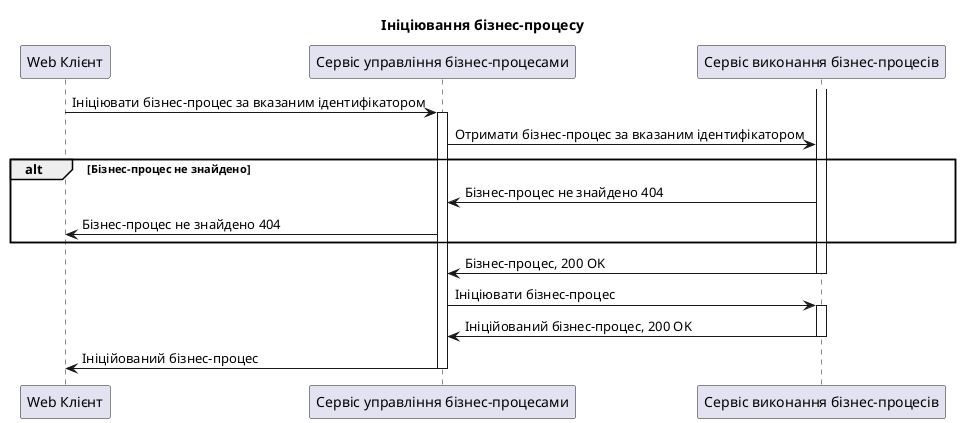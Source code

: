 @startuml
participant "Web Клієнт" as client  order 10
participant "Сервіс управління бізнес-процесами" as service  order 20
participant "Cервіс виконання бізнес-процесів" as bpms order 30
skinparam responseMessageBelowArrow true

title Ініціювання бізнес-процесу
  client -> service: Ініціювати бізнес-процес за вказаним ідентифікатором
  activate service
  service -> bpms: Отримати бізнес-процес за вказаним ідентифікатором
  alt Бізнес-процес не знайдено
    bpms -> service: Бізнес-процес не знайдено 404
    service -> client: Бізнес-процес не знайдено 404
  end
  activate bpms
  bpms -> service: Бізнес-процес, 200 OK
  deactivate bpms
  service -> bpms: Ініціювати бізнес-процес
  activate bpms
  bpms -> service: Ініційований бізнес-процес, 200 OK
  deactivate bpms
  service -> client: Ініційований бізнес-процес
  deactivate service
@enduml